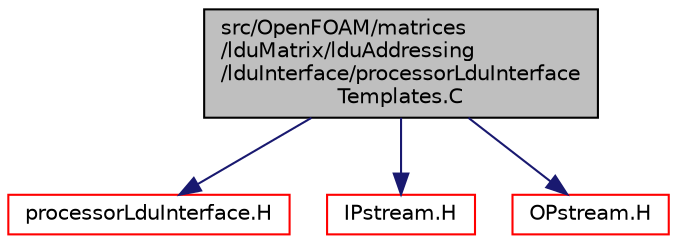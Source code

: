 digraph "src/OpenFOAM/matrices/lduMatrix/lduAddressing/lduInterface/processorLduInterfaceTemplates.C"
{
  bgcolor="transparent";
  edge [fontname="Helvetica",fontsize="10",labelfontname="Helvetica",labelfontsize="10"];
  node [fontname="Helvetica",fontsize="10",shape=record];
  Node1 [label="src/OpenFOAM/matrices\l/lduMatrix/lduAddressing\l/lduInterface/processorLduInterface\lTemplates.C",height=0.2,width=0.4,color="black", fillcolor="grey75", style="filled", fontcolor="black"];
  Node1 -> Node2 [color="midnightblue",fontsize="10",style="solid",fontname="Helvetica"];
  Node2 [label="processorLduInterface.H",height=0.2,width=0.4,color="red",URL="$a08598.html"];
  Node1 -> Node3 [color="midnightblue",fontsize="10",style="solid",fontname="Helvetica"];
  Node3 [label="IPstream.H",height=0.2,width=0.4,color="red",URL="$a08120.html"];
  Node1 -> Node4 [color="midnightblue",fontsize="10",style="solid",fontname="Helvetica"];
  Node4 [label="OPstream.H",height=0.2,width=0.4,color="red",URL="$a08122.html"];
}

